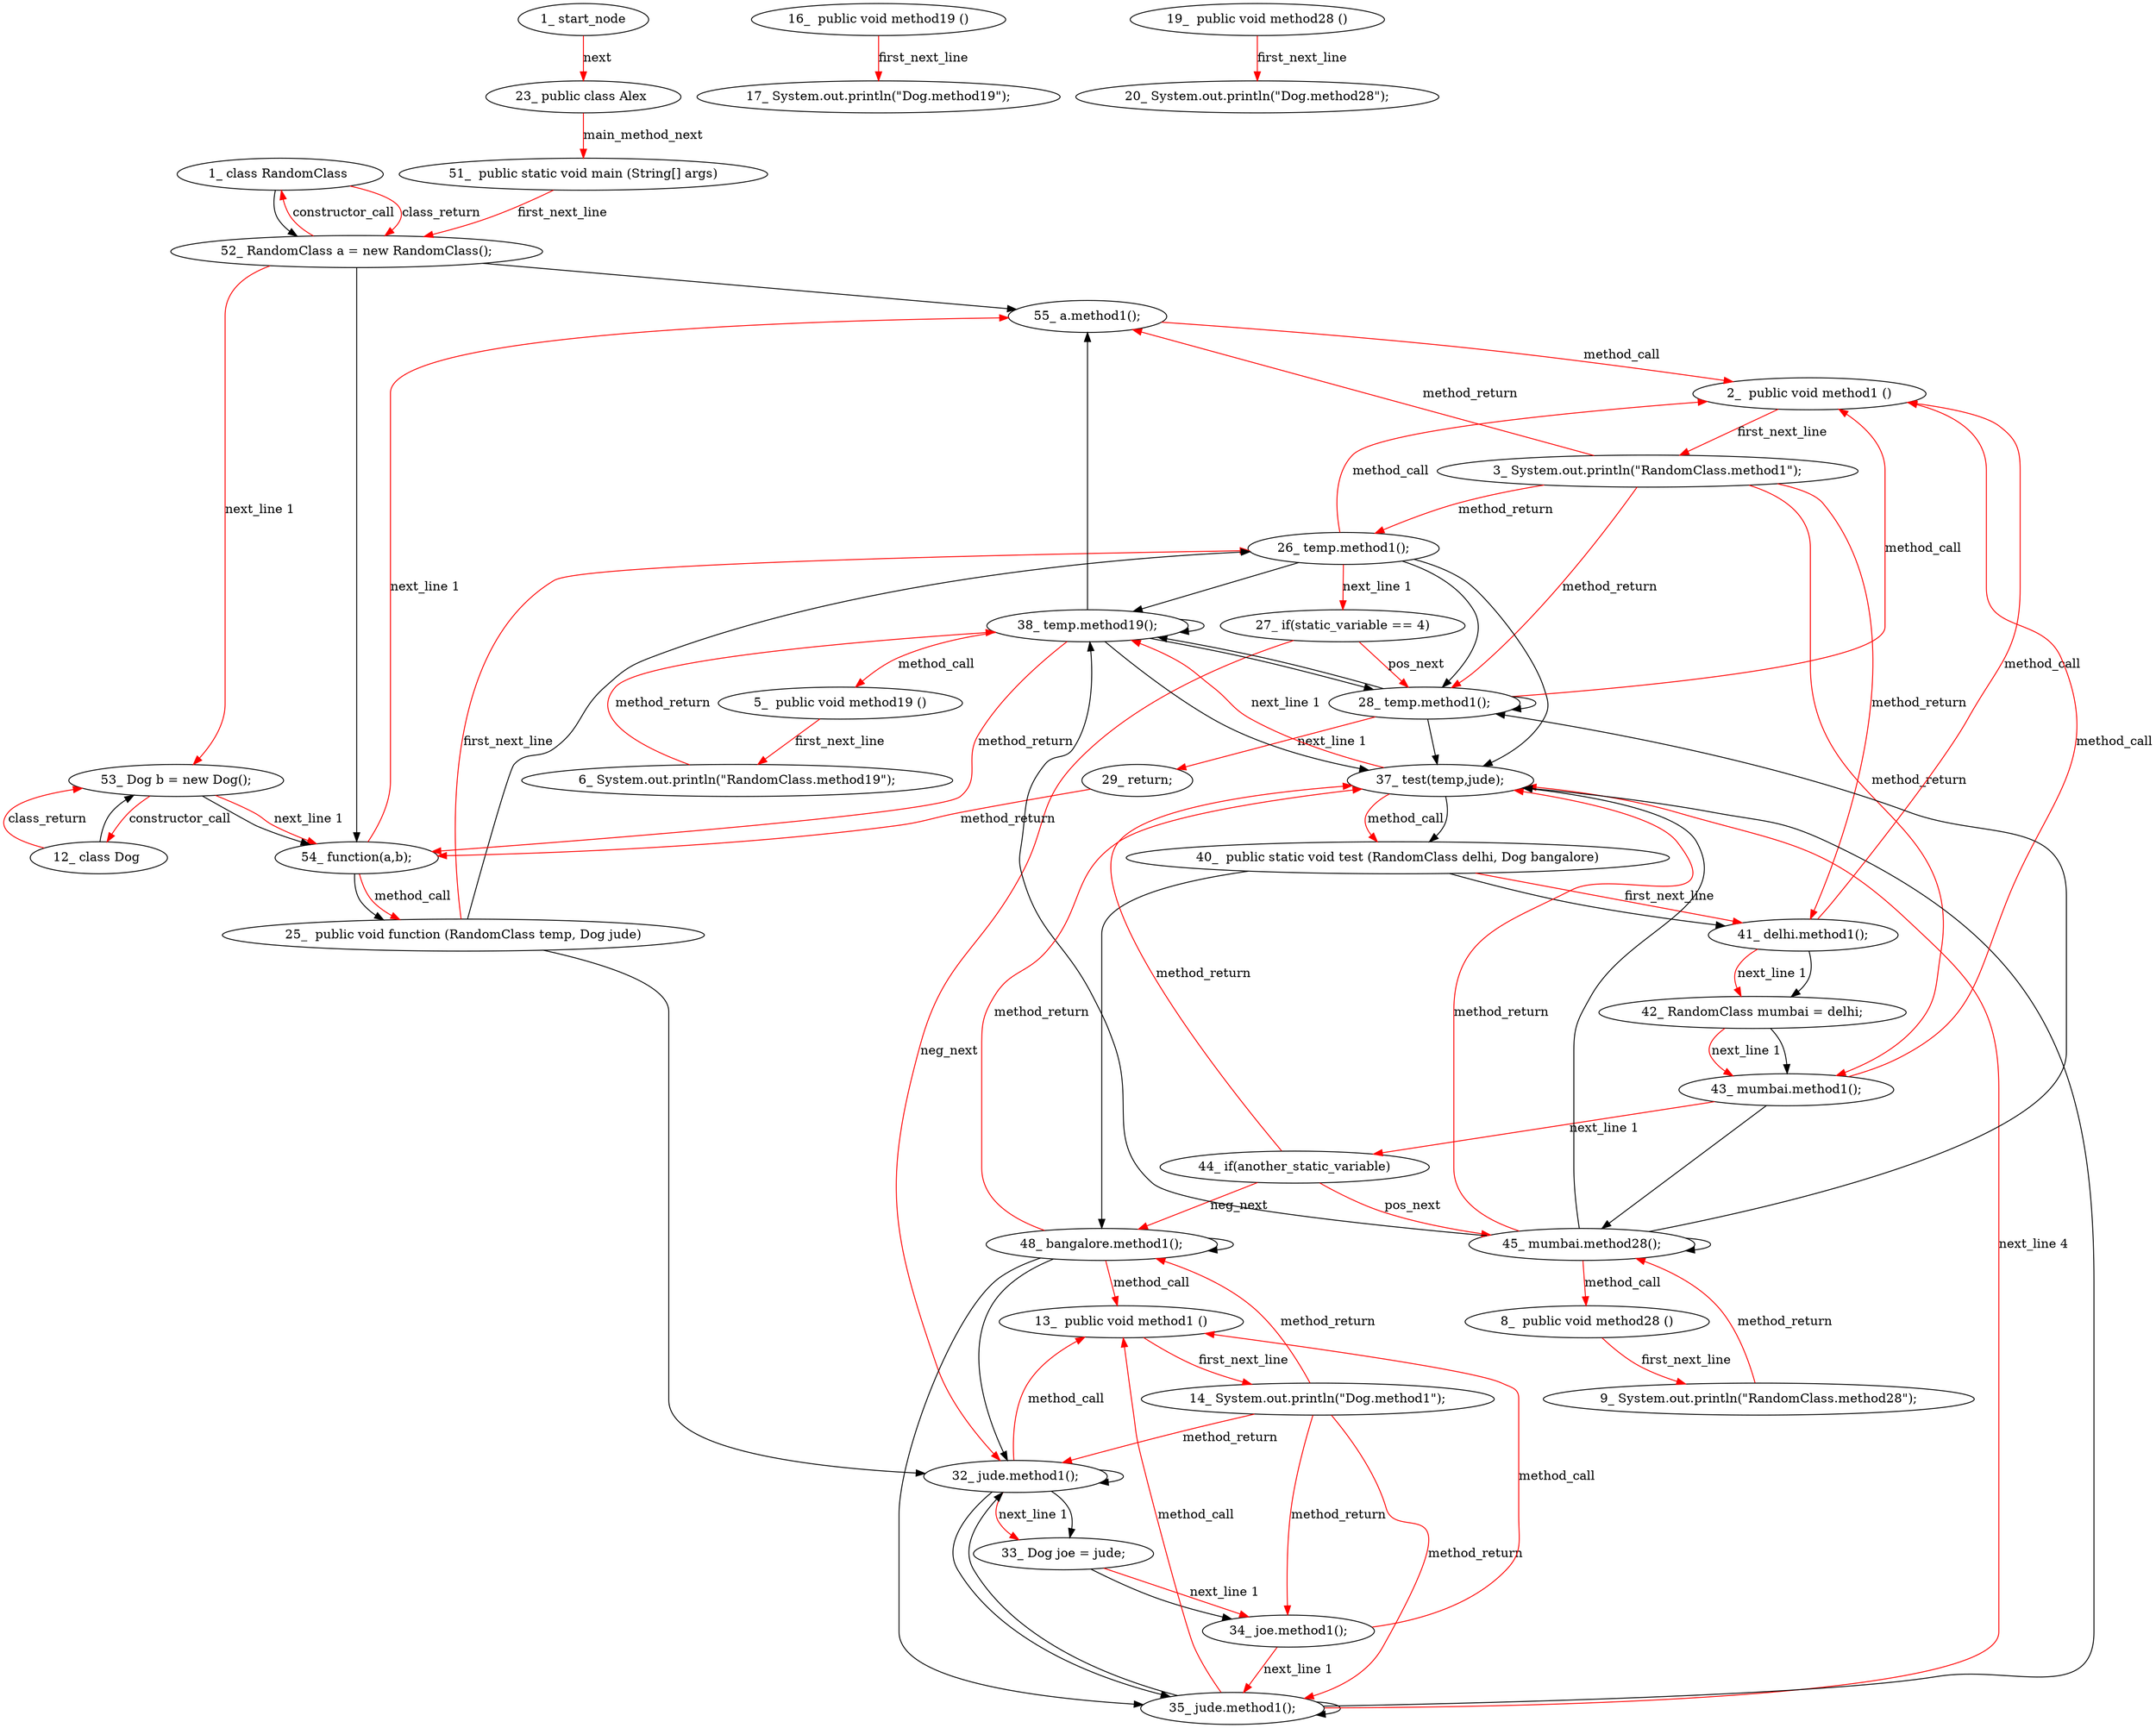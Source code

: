 digraph  {
6 [label="1_\ class\ RandomClass\ ", type_label=class_declaration];
9 [label="2_\ \ public\ void\ method1\ \(\)", type_label=method_declaration];
15 [label="3_\ System\.out\.println\(\"RandomClass\.method1\"\);", type_label=expression_statement];
23 [label="5_\ \ public\ void\ method19\ \(\)", type_label=method_declaration];
29 [label="6_\ System\.out\.println\(\"RandomClass\.method19\"\);", type_label=expression_statement];
37 [label="8_\ \ public\ void\ method28\ \(\)", type_label=method_declaration];
43 [label="9_\ System\.out\.println\(\"RandomClass\.method28\"\);", type_label=expression_statement];
51 [label="12_\ class\ Dog\ ", type_label=class_declaration];
54 [label="13_\ \ public\ void\ method1\ \(\)", type_label=method_declaration];
60 [label="14_\ System\.out\.println\(\"Dog\.method1\"\);", type_label=expression_statement];
68 [label="16_\ \ public\ void\ method19\ \(\)", type_label=method_declaration];
74 [label="17_\ System\.out\.println\(\"Dog\.method19\"\);", type_label=expression_statement];
82 [label="19_\ \ public\ void\ method28\ \(\)", type_label=method_declaration];
88 [label="20_\ System\.out\.println\(\"Dog\.method28\"\);", type_label=expression_statement];
96 [label="23_\ public\ class\ Alex\ ", type_label=class_declaration];
100 [label="25_\ \ public\ void\ function\ \(RandomClass\ temp,\ Dog\ jude\)", type_label=method_declaration];
112 [label="26_\ temp\.method1\(\);", type_label=expression_statement];
117 [label="27_\ if\(static_variable\ ==\ 4\)", type_label=if];
123 [label="28_\ temp\.method1\(\);", type_label=expression_statement];
128 [label="29_\ return;", type_label=return];
130 [label="32_\ jude\.method1\(\);", type_label=expression_statement];
135 [label="33_\ Dog\ joe\ =\ jude;", type_label=expression_statement];
140 [label="34_\ joe\.method1\(\);", type_label=expression_statement];
145 [label="35_\ jude\.method1\(\);", type_label=expression_statement];
150 [label="37_\ test\(temp,jude\);", type_label=expression_statement];
156 [label="38_\ temp\.method19\(\);", type_label=expression_statement];
161 [label="40_\ \ public\ static\ void\ test\ \(RandomClass\ delhi,\ Dog\ bangalore\)", type_label=method_declaration];
173 [label="41_\ delhi\.method1\(\);", type_label=expression_statement];
178 [label="42_\ RandomClass\ mumbai\ =\ delhi;", type_label=expression_statement];
183 [label="43_\ mumbai\.method1\(\);", type_label=expression_statement];
188 [label="44_\ if\(another_static_variable\)", type_label=if];
192 [label="45_\ mumbai\.method28\(\);", type_label=expression_statement];
198 [label="48_\ bangalore\.method1\(\);", type_label=expression_statement];
203 [label="51_\ \ public\ static\ void\ main\ \(String\[\]\ args\)", type_label=method_declaration];
214 [label="52_\ RandomClass\ a\ =\ new\ RandomClass\(\);", type_label=expression_statement];
221 [label="53_\ Dog\ b\ =\ new\ Dog\(\);", type_label=expression_statement];
228 [label="54_\ function\(a,b\);", type_label=expression_statement];
234 [label="55_\ a\.method1\(\);", type_label=expression_statement];
1 [label="1_\ start_node", type_label=start];
6 -> 214  [color=red, controlflow_type=class_return, edge_type=CFG_edge, key=0, label=class_return];
6 -> 214  [key=1];
9 -> 15  [color=red, controlflow_type=first_next_line, edge_type=CFG_edge, key=0, label=first_next_line];
15 -> 112  [color=red, controlflow_type=method_return, edge_type=CFG_edge, key=0, label=method_return];
15 -> 123  [color=red, controlflow_type=method_return, edge_type=CFG_edge, key=0, label=method_return];
15 -> 173  [color=red, controlflow_type=method_return, edge_type=CFG_edge, key=0, label=method_return];
15 -> 183  [color=red, controlflow_type=method_return, edge_type=CFG_edge, key=0, label=method_return];
15 -> 234  [color=red, controlflow_type=method_return, edge_type=CFG_edge, key=0, label=method_return];
23 -> 29  [color=red, controlflow_type=first_next_line, edge_type=CFG_edge, key=0, label=first_next_line];
29 -> 156  [color=red, controlflow_type=method_return, edge_type=CFG_edge, key=0, label=method_return];
37 -> 43  [color=red, controlflow_type=first_next_line, edge_type=CFG_edge, key=0, label=first_next_line];
43 -> 192  [color=red, controlflow_type=method_return, edge_type=CFG_edge, key=0, label=method_return];
51 -> 221  [color=red, controlflow_type=class_return, edge_type=CFG_edge, key=0, label=class_return];
51 -> 221  [key=1];
54 -> 60  [color=red, controlflow_type=first_next_line, edge_type=CFG_edge, key=0, label=first_next_line];
60 -> 130  [color=red, controlflow_type=method_return, edge_type=CFG_edge, key=0, label=method_return];
60 -> 140  [color=red, controlflow_type=method_return, edge_type=CFG_edge, key=0, label=method_return];
60 -> 145  [color=red, controlflow_type=method_return, edge_type=CFG_edge, key=0, label=method_return];
60 -> 198  [color=red, controlflow_type=method_return, edge_type=CFG_edge, key=0, label=method_return];
68 -> 74  [color=red, controlflow_type=first_next_line, edge_type=CFG_edge, key=0, label=first_next_line];
82 -> 88  [color=red, controlflow_type=first_next_line, edge_type=CFG_edge, key=0, label=first_next_line];
96 -> 203  [color=red, controlflow_type=main_method_next, edge_type=CFG_edge, key=0, label=main_method_next];
100 -> 112  [color=red, controlflow_type=first_next_line, edge_type=CFG_edge, key=0, label=first_next_line];
100 -> 112  [key=1, used_def=temp];
100 -> 130  [key=0, used_def=jude];
112 -> 117  [color=red, controlflow_type="next_line 1", edge_type=CFG_edge, key=0, label="next_line 1"];
112 -> 9  [color=red, controlflow_type="method_call|113", edge_type=CFG_edge, key=0, label=method_call];
112 -> 123  [key=0, used_def=temp];
112 -> 150  [key=0, used_def=temp];
112 -> 156  [key=0, used_def=temp];
117 -> 123  [color=red, controlflow_type=pos_next, edge_type=CFG_edge, key=0, label=pos_next];
117 -> 130  [color=red, controlflow_type=neg_next, edge_type=CFG_edge, key=0, label=neg_next];
123 -> 128  [color=red, controlflow_type="next_line 1", edge_type=CFG_edge, key=0, label="next_line 1"];
123 -> 9  [color=red, controlflow_type="method_call|124", edge_type=CFG_edge, key=0, label=method_call];
123 -> 123  [key=0, used_def=temp];
123 -> 150  [key=0, used_def=temp];
123 -> 156  [key=0, used_def=temp];
128 -> 228  [color=red, controlflow_type=method_return, edge_type=CFG_edge, key=0, label=method_return];
130 -> 135  [color=red, controlflow_type="next_line 1", edge_type=CFG_edge, key=0, label="next_line 1"];
130 -> 135  [key=1, used_def=jude];
130 -> 54  [color=red, controlflow_type="method_call|131", edge_type=CFG_edge, key=0, label=method_call];
130 -> 130  [key=0, used_def=jude];
130 -> 145  [key=0, used_def=jude];
135 -> 140  [color=red, controlflow_type="next_line 1", edge_type=CFG_edge, key=0, label="next_line 1"];
135 -> 140  [key=1, used_def=joe];
140 -> 145  [color=red, controlflow_type="next_line 1", edge_type=CFG_edge, key=0, label="next_line 1"];
140 -> 54  [color=red, controlflow_type="method_call|141", edge_type=CFG_edge, key=0, label=method_call];
145 -> 150  [color=red, controlflow_type="next_line 4", edge_type=CFG_edge, key=0, label="next_line 4"];
145 -> 150  [key=1, used_def=jude];
145 -> 54  [color=red, controlflow_type="method_call|146", edge_type=CFG_edge, key=0, label=method_call];
145 -> 130  [key=0, used_def=jude];
145 -> 145  [key=0, used_def=jude];
150 -> 156  [color=red, controlflow_type="next_line 1", edge_type=CFG_edge, key=0, label="next_line 1"];
150 -> 161  [color=red, controlflow_type="method_call|151", edge_type=CFG_edge, key=0, label=method_call];
150 -> 161  [key=1];
156 -> 23  [color=red, controlflow_type="method_call|157", edge_type=CFG_edge, key=0, label=method_call];
156 -> 228  [color=red, controlflow_type=method_return, edge_type=CFG_edge, key=0, label=method_return];
156 -> 123  [key=0, used_def=temp];
156 -> 150  [key=0, used_def=temp];
156 -> 156  [key=0, used_def=temp];
156 -> 234  [key=0, used_def=a];
161 -> 173  [color=red, controlflow_type=first_next_line, edge_type=CFG_edge, key=0, label=first_next_line];
161 -> 173  [key=1, used_def=delhi];
161 -> 198  [key=0, used_def=bangalore];
173 -> 178  [color=red, controlflow_type="next_line 1", edge_type=CFG_edge, key=0, label="next_line 1"];
173 -> 178  [key=1, used_def=delhi];
173 -> 9  [color=red, controlflow_type="method_call|174", edge_type=CFG_edge, key=0, label=method_call];
178 -> 183  [color=red, controlflow_type="next_line 1", edge_type=CFG_edge, key=0, label="next_line 1"];
178 -> 183  [key=1, used_def=mumbai];
183 -> 188  [color=red, controlflow_type="next_line 1", edge_type=CFG_edge, key=0, label="next_line 1"];
183 -> 9  [color=red, controlflow_type="method_call|184", edge_type=CFG_edge, key=0, label=method_call];
183 -> 192  [key=0, used_def=mumbai];
188 -> 192  [color=red, controlflow_type=pos_next, edge_type=CFG_edge, key=0, label=pos_next];
188 -> 198  [color=red, controlflow_type=neg_next, edge_type=CFG_edge, key=0, label=neg_next];
188 -> 150  [color=red, controlflow_type=method_return, edge_type=CFG_edge, key=0, label=method_return];
192 -> 150  [color=red, controlflow_type=method_return, edge_type=CFG_edge, key=0, label=method_return];
192 -> 150  [key=1, used_def=temp];
192 -> 37  [color=red, controlflow_type="method_call|193", edge_type=CFG_edge, key=0, label=method_call];
192 -> 123  [key=0, used_def=temp];
192 -> 156  [key=0, used_def=temp];
192 -> 192  [key=0, used_def=mumbai];
198 -> 54  [color=red, controlflow_type="method_call|199", edge_type=CFG_edge, key=0, label=method_call];
198 -> 150  [color=red, controlflow_type=method_return, edge_type=CFG_edge, key=0, label=method_return];
198 -> 130  [key=0, used_def=jude];
198 -> 145  [key=0, used_def=jude];
198 -> 198  [key=0, used_def=bangalore];
203 -> 214  [color=red, controlflow_type=first_next_line, edge_type=CFG_edge, key=0, label=first_next_line];
214 -> 221  [color=red, controlflow_type="next_line 1", edge_type=CFG_edge, key=0, label="next_line 1"];
214 -> 6  [color=red, controlflow_type="constructor_call|218", edge_type=CFG_edge, key=0, label=constructor_call];
214 -> 228  [key=0, used_def=a];
214 -> 234  [key=0, used_def=a];
221 -> 228  [color=red, controlflow_type="next_line 1", edge_type=CFG_edge, key=0, label="next_line 1"];
221 -> 228  [key=1, used_def=b];
221 -> 51  [color=red, controlflow_type="constructor_call|225", edge_type=CFG_edge, key=0, label=constructor_call];
228 -> 234  [color=red, controlflow_type="next_line 1", edge_type=CFG_edge, key=0, label="next_line 1"];
228 -> 100  [color=red, controlflow_type="method_call|229", edge_type=CFG_edge, key=0, label=method_call];
228 -> 100  [key=1];
234 -> 9  [color=red, controlflow_type="method_call|235", edge_type=CFG_edge, key=0, label=method_call];
1 -> 96  [color=red, controlflow_type=next, edge_type=CFG_edge, key=0, label=next];
}

